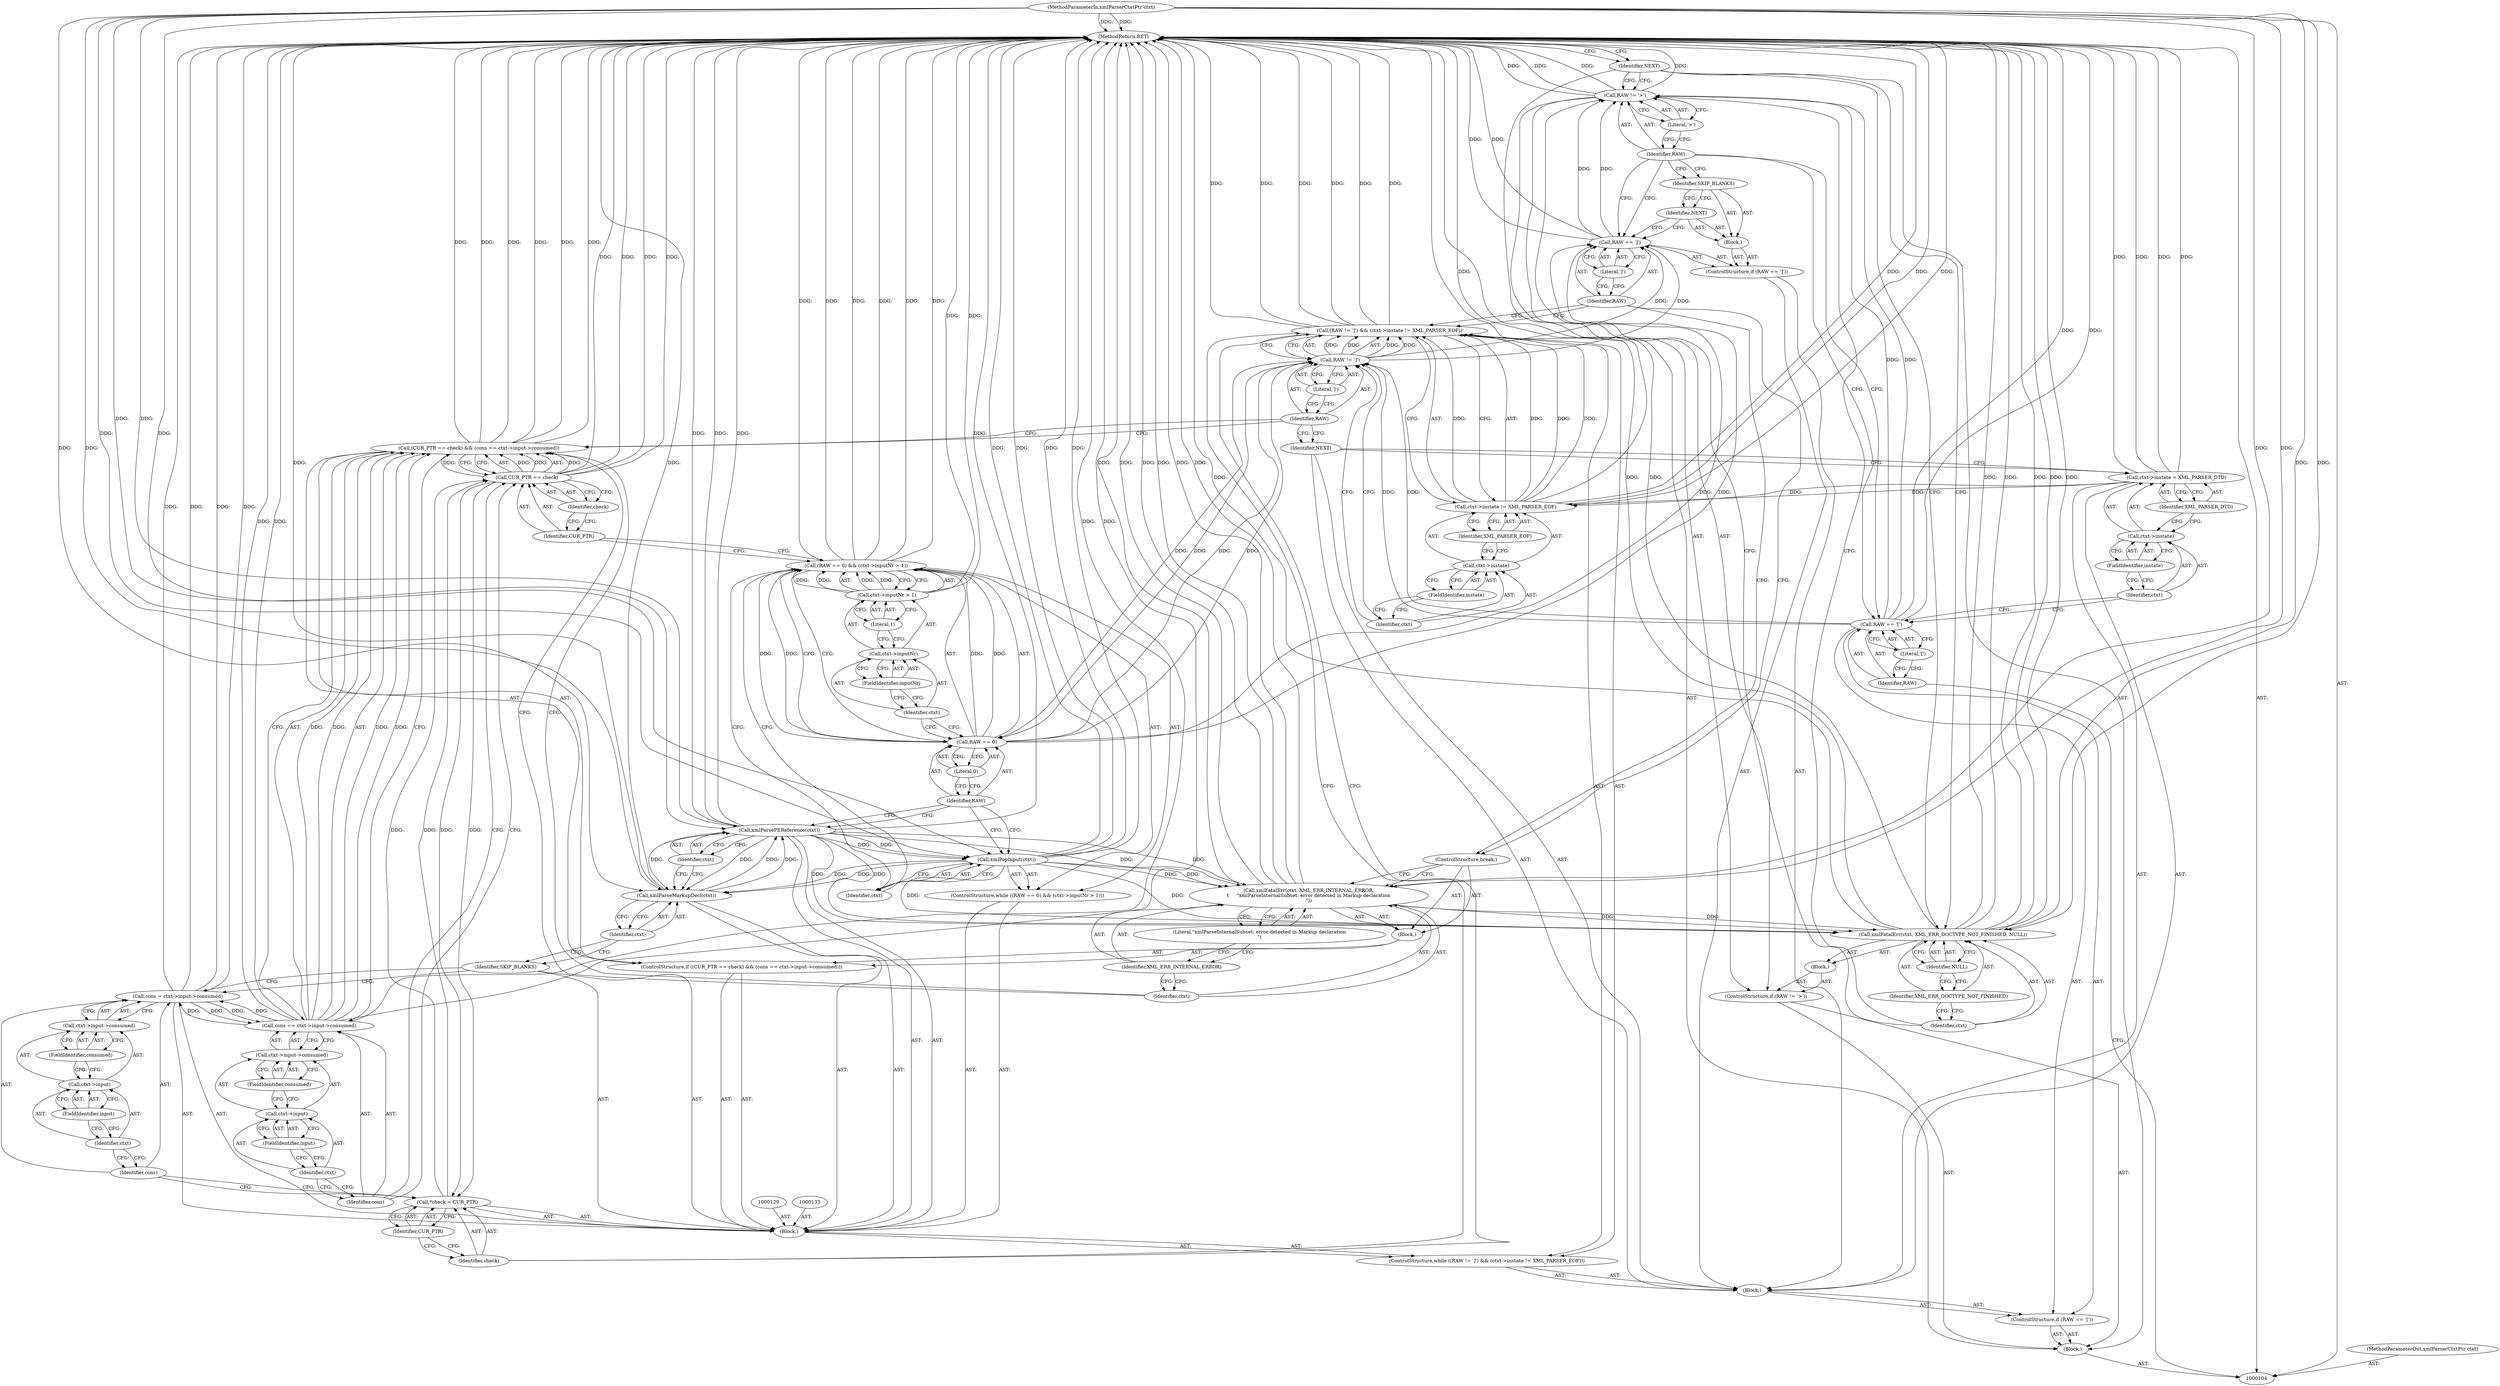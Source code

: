 digraph "0_Chrome_d0947db40187f4708c58e64cbd6013faf9eddeed_23" {
"1000193" [label="(MethodReturn,RET)"];
"1000105" [label="(MethodParameterIn,xmlParserCtxtPtr ctxt)"];
"1000251" [label="(MethodParameterOut,xmlParserCtxtPtr ctxt)"];
"1000106" [label="(Block,)"];
"1000118" [label="(ControlStructure,while ((RAW != ']') && (ctxt->instate != XML_PARSER_EOF)))"];
"1000122" [label="(Literal,']')"];
"1000123" [label="(Call,ctxt->instate != XML_PARSER_EOF)"];
"1000124" [label="(Call,ctxt->instate)"];
"1000125" [label="(Identifier,ctxt)"];
"1000126" [label="(FieldIdentifier,instate)"];
"1000127" [label="(Identifier,XML_PARSER_EOF)"];
"1000119" [label="(Call,(RAW != ']') && (ctxt->instate != XML_PARSER_EOF))"];
"1000120" [label="(Call,RAW != ']')"];
"1000121" [label="(Identifier,RAW)"];
"1000130" [label="(Call,*check = CUR_PTR)"];
"1000131" [label="(Identifier,check)"];
"1000132" [label="(Identifier,CUR_PTR)"];
"1000134" [label="(Call,cons = ctxt->input->consumed)"];
"1000135" [label="(Identifier,cons)"];
"1000136" [label="(Call,ctxt->input->consumed)"];
"1000137" [label="(Call,ctxt->input)"];
"1000138" [label="(Identifier,ctxt)"];
"1000139" [label="(FieldIdentifier,input)"];
"1000140" [label="(FieldIdentifier,consumed)"];
"1000128" [label="(Block,)"];
"1000141" [label="(Identifier,SKIP_BLANKS)"];
"1000143" [label="(Identifier,ctxt)"];
"1000142" [label="(Call,xmlParseMarkupDecl(ctxt))"];
"1000145" [label="(Identifier,ctxt)"];
"1000144" [label="(Call,xmlParsePEReference(ctxt))"];
"1000147" [label="(Call,(RAW == 0) && (ctxt->inputNr > 1))"];
"1000148" [label="(Call,RAW == 0)"];
"1000149" [label="(Identifier,RAW)"];
"1000150" [label="(Literal,0)"];
"1000151" [label="(Call,ctxt->inputNr > 1)"];
"1000152" [label="(Call,ctxt->inputNr)"];
"1000153" [label="(Identifier,ctxt)"];
"1000154" [label="(FieldIdentifier,inputNr)"];
"1000155" [label="(Literal,1)"];
"1000146" [label="(ControlStructure,while ((RAW == 0) && (ctxt->inputNr > 1)))"];
"1000157" [label="(Identifier,ctxt)"];
"1000156" [label="(Call,xmlPopInput(ctxt))"];
"1000160" [label="(Call,CUR_PTR == check)"];
"1000161" [label="(Identifier,CUR_PTR)"];
"1000162" [label="(Identifier,check)"];
"1000163" [label="(Call,cons == ctxt->input->consumed)"];
"1000164" [label="(Identifier,cons)"];
"1000165" [label="(Call,ctxt->input->consumed)"];
"1000166" [label="(Call,ctxt->input)"];
"1000167" [label="(Identifier,ctxt)"];
"1000168" [label="(FieldIdentifier,input)"];
"1000158" [label="(ControlStructure,if ((CUR_PTR == check) && (cons == ctxt->input->consumed)))"];
"1000169" [label="(FieldIdentifier,consumed)"];
"1000170" [label="(Block,)"];
"1000159" [label="(Call,(CUR_PTR == check) && (cons == ctxt->input->consumed))"];
"1000172" [label="(Identifier,ctxt)"];
"1000171" [label="(Call,xmlFatalErr(ctxt, XML_ERR_INTERNAL_ERROR,\n\t     \"xmlParseInternalSubset: error detected in Markup declaration\n\"))"];
"1000173" [label="(Identifier,XML_ERR_INTERNAL_ERROR)"];
"1000174" [label="(Literal,\"xmlParseInternalSubset: error detected in Markup declaration\n\")"];
"1000175" [label="(ControlStructure,break;)"];
"1000176" [label="(ControlStructure,if (RAW == ']'))"];
"1000179" [label="(Literal,']')"];
"1000180" [label="(Block,)"];
"1000177" [label="(Call,RAW == ']')"];
"1000178" [label="(Identifier,RAW)"];
"1000181" [label="(Identifier,NEXT)"];
"1000182" [label="(Identifier,SKIP_BLANKS)"];
"1000186" [label="(Literal,'>')"];
"1000187" [label="(Block,)"];
"1000183" [label="(ControlStructure,if (RAW != '>'))"];
"1000184" [label="(Call,RAW != '>')"];
"1000185" [label="(Identifier,RAW)"];
"1000188" [label="(Call,xmlFatalErr(ctxt, XML_ERR_DOCTYPE_NOT_FINISHED, NULL))"];
"1000189" [label="(Identifier,ctxt)"];
"1000190" [label="(Identifier,XML_ERR_DOCTYPE_NOT_FINISHED)"];
"1000191" [label="(Identifier,NULL)"];
"1000192" [label="(Identifier,NEXT)"];
"1000110" [label="(Literal,'[')"];
"1000111" [label="(Block,)"];
"1000107" [label="(ControlStructure,if (RAW == '['))"];
"1000108" [label="(Call,RAW == '[')"];
"1000109" [label="(Identifier,RAW)"];
"1000115" [label="(FieldIdentifier,instate)"];
"1000116" [label="(Identifier,XML_PARSER_DTD)"];
"1000112" [label="(Call,ctxt->instate = XML_PARSER_DTD)"];
"1000113" [label="(Call,ctxt->instate)"];
"1000114" [label="(Identifier,ctxt)"];
"1000117" [label="(Identifier,NEXT)"];
"1000193" -> "1000104"  [label="AST: "];
"1000193" -> "1000192"  [label="CFG: "];
"1000108" -> "1000193"  [label="DDG: "];
"1000184" -> "1000193"  [label="DDG: "];
"1000184" -> "1000193"  [label="DDG: "];
"1000147" -> "1000193"  [label="DDG: "];
"1000147" -> "1000193"  [label="DDG: "];
"1000147" -> "1000193"  [label="DDG: "];
"1000188" -> "1000193"  [label="DDG: "];
"1000188" -> "1000193"  [label="DDG: "];
"1000188" -> "1000193"  [label="DDG: "];
"1000188" -> "1000193"  [label="DDG: "];
"1000156" -> "1000193"  [label="DDG: "];
"1000156" -> "1000193"  [label="DDG: "];
"1000105" -> "1000193"  [label="DDG: "];
"1000119" -> "1000193"  [label="DDG: "];
"1000119" -> "1000193"  [label="DDG: "];
"1000119" -> "1000193"  [label="DDG: "];
"1000123" -> "1000193"  [label="DDG: "];
"1000123" -> "1000193"  [label="DDG: "];
"1000177" -> "1000193"  [label="DDG: "];
"1000159" -> "1000193"  [label="DDG: "];
"1000159" -> "1000193"  [label="DDG: "];
"1000159" -> "1000193"  [label="DDG: "];
"1000163" -> "1000193"  [label="DDG: "];
"1000163" -> "1000193"  [label="DDG: "];
"1000171" -> "1000193"  [label="DDG: "];
"1000171" -> "1000193"  [label="DDG: "];
"1000171" -> "1000193"  [label="DDG: "];
"1000142" -> "1000193"  [label="DDG: "];
"1000151" -> "1000193"  [label="DDG: "];
"1000144" -> "1000193"  [label="DDG: "];
"1000144" -> "1000193"  [label="DDG: "];
"1000134" -> "1000193"  [label="DDG: "];
"1000134" -> "1000193"  [label="DDG: "];
"1000112" -> "1000193"  [label="DDG: "];
"1000112" -> "1000193"  [label="DDG: "];
"1000160" -> "1000193"  [label="DDG: "];
"1000160" -> "1000193"  [label="DDG: "];
"1000105" -> "1000104"  [label="AST: "];
"1000105" -> "1000193"  [label="DDG: "];
"1000105" -> "1000142"  [label="DDG: "];
"1000105" -> "1000144"  [label="DDG: "];
"1000105" -> "1000156"  [label="DDG: "];
"1000105" -> "1000171"  [label="DDG: "];
"1000105" -> "1000188"  [label="DDG: "];
"1000251" -> "1000104"  [label="AST: "];
"1000106" -> "1000104"  [label="AST: "];
"1000107" -> "1000106"  [label="AST: "];
"1000183" -> "1000106"  [label="AST: "];
"1000192" -> "1000106"  [label="AST: "];
"1000118" -> "1000111"  [label="AST: "];
"1000119" -> "1000118"  [label="AST: "];
"1000128" -> "1000118"  [label="AST: "];
"1000122" -> "1000120"  [label="AST: "];
"1000122" -> "1000121"  [label="CFG: "];
"1000120" -> "1000122"  [label="CFG: "];
"1000123" -> "1000119"  [label="AST: "];
"1000123" -> "1000127"  [label="CFG: "];
"1000124" -> "1000123"  [label="AST: "];
"1000127" -> "1000123"  [label="AST: "];
"1000119" -> "1000123"  [label="CFG: "];
"1000123" -> "1000193"  [label="DDG: "];
"1000123" -> "1000193"  [label="DDG: "];
"1000123" -> "1000119"  [label="DDG: "];
"1000123" -> "1000119"  [label="DDG: "];
"1000112" -> "1000123"  [label="DDG: "];
"1000124" -> "1000123"  [label="AST: "];
"1000124" -> "1000126"  [label="CFG: "];
"1000125" -> "1000124"  [label="AST: "];
"1000126" -> "1000124"  [label="AST: "];
"1000127" -> "1000124"  [label="CFG: "];
"1000125" -> "1000124"  [label="AST: "];
"1000125" -> "1000120"  [label="CFG: "];
"1000126" -> "1000125"  [label="CFG: "];
"1000126" -> "1000124"  [label="AST: "];
"1000126" -> "1000125"  [label="CFG: "];
"1000124" -> "1000126"  [label="CFG: "];
"1000127" -> "1000123"  [label="AST: "];
"1000127" -> "1000124"  [label="CFG: "];
"1000123" -> "1000127"  [label="CFG: "];
"1000119" -> "1000118"  [label="AST: "];
"1000119" -> "1000120"  [label="CFG: "];
"1000119" -> "1000123"  [label="CFG: "];
"1000120" -> "1000119"  [label="AST: "];
"1000123" -> "1000119"  [label="AST: "];
"1000131" -> "1000119"  [label="CFG: "];
"1000178" -> "1000119"  [label="CFG: "];
"1000119" -> "1000193"  [label="DDG: "];
"1000119" -> "1000193"  [label="DDG: "];
"1000119" -> "1000193"  [label="DDG: "];
"1000120" -> "1000119"  [label="DDG: "];
"1000120" -> "1000119"  [label="DDG: "];
"1000123" -> "1000119"  [label="DDG: "];
"1000123" -> "1000119"  [label="DDG: "];
"1000120" -> "1000119"  [label="AST: "];
"1000120" -> "1000122"  [label="CFG: "];
"1000121" -> "1000120"  [label="AST: "];
"1000122" -> "1000120"  [label="AST: "];
"1000125" -> "1000120"  [label="CFG: "];
"1000119" -> "1000120"  [label="CFG: "];
"1000120" -> "1000119"  [label="DDG: "];
"1000120" -> "1000119"  [label="DDG: "];
"1000148" -> "1000120"  [label="DDG: "];
"1000108" -> "1000120"  [label="DDG: "];
"1000120" -> "1000148"  [label="DDG: "];
"1000120" -> "1000177"  [label="DDG: "];
"1000121" -> "1000120"  [label="AST: "];
"1000121" -> "1000159"  [label="CFG: "];
"1000121" -> "1000117"  [label="CFG: "];
"1000122" -> "1000121"  [label="CFG: "];
"1000130" -> "1000128"  [label="AST: "];
"1000130" -> "1000132"  [label="CFG: "];
"1000131" -> "1000130"  [label="AST: "];
"1000132" -> "1000130"  [label="AST: "];
"1000135" -> "1000130"  [label="CFG: "];
"1000160" -> "1000130"  [label="DDG: "];
"1000130" -> "1000160"  [label="DDG: "];
"1000131" -> "1000130"  [label="AST: "];
"1000131" -> "1000119"  [label="CFG: "];
"1000132" -> "1000131"  [label="CFG: "];
"1000132" -> "1000130"  [label="AST: "];
"1000132" -> "1000131"  [label="CFG: "];
"1000130" -> "1000132"  [label="CFG: "];
"1000134" -> "1000128"  [label="AST: "];
"1000134" -> "1000136"  [label="CFG: "];
"1000135" -> "1000134"  [label="AST: "];
"1000136" -> "1000134"  [label="AST: "];
"1000141" -> "1000134"  [label="CFG: "];
"1000134" -> "1000193"  [label="DDG: "];
"1000134" -> "1000193"  [label="DDG: "];
"1000163" -> "1000134"  [label="DDG: "];
"1000134" -> "1000163"  [label="DDG: "];
"1000135" -> "1000134"  [label="AST: "];
"1000135" -> "1000130"  [label="CFG: "];
"1000138" -> "1000135"  [label="CFG: "];
"1000136" -> "1000134"  [label="AST: "];
"1000136" -> "1000140"  [label="CFG: "];
"1000137" -> "1000136"  [label="AST: "];
"1000140" -> "1000136"  [label="AST: "];
"1000134" -> "1000136"  [label="CFG: "];
"1000137" -> "1000136"  [label="AST: "];
"1000137" -> "1000139"  [label="CFG: "];
"1000138" -> "1000137"  [label="AST: "];
"1000139" -> "1000137"  [label="AST: "];
"1000140" -> "1000137"  [label="CFG: "];
"1000138" -> "1000137"  [label="AST: "];
"1000138" -> "1000135"  [label="CFG: "];
"1000139" -> "1000138"  [label="CFG: "];
"1000139" -> "1000137"  [label="AST: "];
"1000139" -> "1000138"  [label="CFG: "];
"1000137" -> "1000139"  [label="CFG: "];
"1000140" -> "1000136"  [label="AST: "];
"1000140" -> "1000137"  [label="CFG: "];
"1000136" -> "1000140"  [label="CFG: "];
"1000128" -> "1000118"  [label="AST: "];
"1000129" -> "1000128"  [label="AST: "];
"1000130" -> "1000128"  [label="AST: "];
"1000133" -> "1000128"  [label="AST: "];
"1000134" -> "1000128"  [label="AST: "];
"1000141" -> "1000128"  [label="AST: "];
"1000142" -> "1000128"  [label="AST: "];
"1000144" -> "1000128"  [label="AST: "];
"1000146" -> "1000128"  [label="AST: "];
"1000158" -> "1000128"  [label="AST: "];
"1000141" -> "1000128"  [label="AST: "];
"1000141" -> "1000134"  [label="CFG: "];
"1000143" -> "1000141"  [label="CFG: "];
"1000143" -> "1000142"  [label="AST: "];
"1000143" -> "1000141"  [label="CFG: "];
"1000142" -> "1000143"  [label="CFG: "];
"1000142" -> "1000128"  [label="AST: "];
"1000142" -> "1000143"  [label="CFG: "];
"1000143" -> "1000142"  [label="AST: "];
"1000145" -> "1000142"  [label="CFG: "];
"1000142" -> "1000193"  [label="DDG: "];
"1000156" -> "1000142"  [label="DDG: "];
"1000144" -> "1000142"  [label="DDG: "];
"1000105" -> "1000142"  [label="DDG: "];
"1000142" -> "1000144"  [label="DDG: "];
"1000145" -> "1000144"  [label="AST: "];
"1000145" -> "1000142"  [label="CFG: "];
"1000144" -> "1000145"  [label="CFG: "];
"1000144" -> "1000128"  [label="AST: "];
"1000144" -> "1000145"  [label="CFG: "];
"1000145" -> "1000144"  [label="AST: "];
"1000149" -> "1000144"  [label="CFG: "];
"1000144" -> "1000193"  [label="DDG: "];
"1000144" -> "1000193"  [label="DDG: "];
"1000144" -> "1000142"  [label="DDG: "];
"1000142" -> "1000144"  [label="DDG: "];
"1000105" -> "1000144"  [label="DDG: "];
"1000144" -> "1000156"  [label="DDG: "];
"1000144" -> "1000171"  [label="DDG: "];
"1000144" -> "1000188"  [label="DDG: "];
"1000147" -> "1000146"  [label="AST: "];
"1000147" -> "1000148"  [label="CFG: "];
"1000147" -> "1000151"  [label="CFG: "];
"1000148" -> "1000147"  [label="AST: "];
"1000151" -> "1000147"  [label="AST: "];
"1000157" -> "1000147"  [label="CFG: "];
"1000161" -> "1000147"  [label="CFG: "];
"1000147" -> "1000193"  [label="DDG: "];
"1000147" -> "1000193"  [label="DDG: "];
"1000147" -> "1000193"  [label="DDG: "];
"1000148" -> "1000147"  [label="DDG: "];
"1000148" -> "1000147"  [label="DDG: "];
"1000151" -> "1000147"  [label="DDG: "];
"1000151" -> "1000147"  [label="DDG: "];
"1000148" -> "1000147"  [label="AST: "];
"1000148" -> "1000150"  [label="CFG: "];
"1000149" -> "1000148"  [label="AST: "];
"1000150" -> "1000148"  [label="AST: "];
"1000153" -> "1000148"  [label="CFG: "];
"1000147" -> "1000148"  [label="CFG: "];
"1000148" -> "1000120"  [label="DDG: "];
"1000148" -> "1000147"  [label="DDG: "];
"1000148" -> "1000147"  [label="DDG: "];
"1000120" -> "1000148"  [label="DDG: "];
"1000148" -> "1000177"  [label="DDG: "];
"1000149" -> "1000148"  [label="AST: "];
"1000149" -> "1000156"  [label="CFG: "];
"1000149" -> "1000144"  [label="CFG: "];
"1000150" -> "1000149"  [label="CFG: "];
"1000150" -> "1000148"  [label="AST: "];
"1000150" -> "1000149"  [label="CFG: "];
"1000148" -> "1000150"  [label="CFG: "];
"1000151" -> "1000147"  [label="AST: "];
"1000151" -> "1000155"  [label="CFG: "];
"1000152" -> "1000151"  [label="AST: "];
"1000155" -> "1000151"  [label="AST: "];
"1000147" -> "1000151"  [label="CFG: "];
"1000151" -> "1000193"  [label="DDG: "];
"1000151" -> "1000147"  [label="DDG: "];
"1000151" -> "1000147"  [label="DDG: "];
"1000152" -> "1000151"  [label="AST: "];
"1000152" -> "1000154"  [label="CFG: "];
"1000153" -> "1000152"  [label="AST: "];
"1000154" -> "1000152"  [label="AST: "];
"1000155" -> "1000152"  [label="CFG: "];
"1000153" -> "1000152"  [label="AST: "];
"1000153" -> "1000148"  [label="CFG: "];
"1000154" -> "1000153"  [label="CFG: "];
"1000154" -> "1000152"  [label="AST: "];
"1000154" -> "1000153"  [label="CFG: "];
"1000152" -> "1000154"  [label="CFG: "];
"1000155" -> "1000151"  [label="AST: "];
"1000155" -> "1000152"  [label="CFG: "];
"1000151" -> "1000155"  [label="CFG: "];
"1000146" -> "1000128"  [label="AST: "];
"1000147" -> "1000146"  [label="AST: "];
"1000156" -> "1000146"  [label="AST: "];
"1000157" -> "1000156"  [label="AST: "];
"1000157" -> "1000147"  [label="CFG: "];
"1000156" -> "1000157"  [label="CFG: "];
"1000156" -> "1000146"  [label="AST: "];
"1000156" -> "1000157"  [label="CFG: "];
"1000157" -> "1000156"  [label="AST: "];
"1000149" -> "1000156"  [label="CFG: "];
"1000156" -> "1000193"  [label="DDG: "];
"1000156" -> "1000193"  [label="DDG: "];
"1000156" -> "1000142"  [label="DDG: "];
"1000144" -> "1000156"  [label="DDG: "];
"1000105" -> "1000156"  [label="DDG: "];
"1000156" -> "1000171"  [label="DDG: "];
"1000156" -> "1000188"  [label="DDG: "];
"1000160" -> "1000159"  [label="AST: "];
"1000160" -> "1000162"  [label="CFG: "];
"1000161" -> "1000160"  [label="AST: "];
"1000162" -> "1000160"  [label="AST: "];
"1000164" -> "1000160"  [label="CFG: "];
"1000159" -> "1000160"  [label="CFG: "];
"1000160" -> "1000193"  [label="DDG: "];
"1000160" -> "1000193"  [label="DDG: "];
"1000160" -> "1000130"  [label="DDG: "];
"1000160" -> "1000159"  [label="DDG: "];
"1000160" -> "1000159"  [label="DDG: "];
"1000130" -> "1000160"  [label="DDG: "];
"1000161" -> "1000160"  [label="AST: "];
"1000161" -> "1000147"  [label="CFG: "];
"1000162" -> "1000161"  [label="CFG: "];
"1000162" -> "1000160"  [label="AST: "];
"1000162" -> "1000161"  [label="CFG: "];
"1000160" -> "1000162"  [label="CFG: "];
"1000163" -> "1000159"  [label="AST: "];
"1000163" -> "1000165"  [label="CFG: "];
"1000164" -> "1000163"  [label="AST: "];
"1000165" -> "1000163"  [label="AST: "];
"1000159" -> "1000163"  [label="CFG: "];
"1000163" -> "1000193"  [label="DDG: "];
"1000163" -> "1000193"  [label="DDG: "];
"1000163" -> "1000134"  [label="DDG: "];
"1000163" -> "1000159"  [label="DDG: "];
"1000163" -> "1000159"  [label="DDG: "];
"1000134" -> "1000163"  [label="DDG: "];
"1000164" -> "1000163"  [label="AST: "];
"1000164" -> "1000160"  [label="CFG: "];
"1000167" -> "1000164"  [label="CFG: "];
"1000165" -> "1000163"  [label="AST: "];
"1000165" -> "1000169"  [label="CFG: "];
"1000166" -> "1000165"  [label="AST: "];
"1000169" -> "1000165"  [label="AST: "];
"1000163" -> "1000165"  [label="CFG: "];
"1000166" -> "1000165"  [label="AST: "];
"1000166" -> "1000168"  [label="CFG: "];
"1000167" -> "1000166"  [label="AST: "];
"1000168" -> "1000166"  [label="AST: "];
"1000169" -> "1000166"  [label="CFG: "];
"1000167" -> "1000166"  [label="AST: "];
"1000167" -> "1000164"  [label="CFG: "];
"1000168" -> "1000167"  [label="CFG: "];
"1000168" -> "1000166"  [label="AST: "];
"1000168" -> "1000167"  [label="CFG: "];
"1000166" -> "1000168"  [label="CFG: "];
"1000158" -> "1000128"  [label="AST: "];
"1000159" -> "1000158"  [label="AST: "];
"1000170" -> "1000158"  [label="AST: "];
"1000169" -> "1000165"  [label="AST: "];
"1000169" -> "1000166"  [label="CFG: "];
"1000165" -> "1000169"  [label="CFG: "];
"1000170" -> "1000158"  [label="AST: "];
"1000171" -> "1000170"  [label="AST: "];
"1000175" -> "1000170"  [label="AST: "];
"1000159" -> "1000158"  [label="AST: "];
"1000159" -> "1000160"  [label="CFG: "];
"1000159" -> "1000163"  [label="CFG: "];
"1000160" -> "1000159"  [label="AST: "];
"1000163" -> "1000159"  [label="AST: "];
"1000121" -> "1000159"  [label="CFG: "];
"1000172" -> "1000159"  [label="CFG: "];
"1000159" -> "1000193"  [label="DDG: "];
"1000159" -> "1000193"  [label="DDG: "];
"1000159" -> "1000193"  [label="DDG: "];
"1000160" -> "1000159"  [label="DDG: "];
"1000160" -> "1000159"  [label="DDG: "];
"1000163" -> "1000159"  [label="DDG: "];
"1000163" -> "1000159"  [label="DDG: "];
"1000172" -> "1000171"  [label="AST: "];
"1000172" -> "1000159"  [label="CFG: "];
"1000173" -> "1000172"  [label="CFG: "];
"1000171" -> "1000170"  [label="AST: "];
"1000171" -> "1000174"  [label="CFG: "];
"1000172" -> "1000171"  [label="AST: "];
"1000173" -> "1000171"  [label="AST: "];
"1000174" -> "1000171"  [label="AST: "];
"1000175" -> "1000171"  [label="CFG: "];
"1000171" -> "1000193"  [label="DDG: "];
"1000171" -> "1000193"  [label="DDG: "];
"1000171" -> "1000193"  [label="DDG: "];
"1000156" -> "1000171"  [label="DDG: "];
"1000144" -> "1000171"  [label="DDG: "];
"1000105" -> "1000171"  [label="DDG: "];
"1000171" -> "1000188"  [label="DDG: "];
"1000173" -> "1000171"  [label="AST: "];
"1000173" -> "1000172"  [label="CFG: "];
"1000174" -> "1000173"  [label="CFG: "];
"1000174" -> "1000171"  [label="AST: "];
"1000174" -> "1000173"  [label="CFG: "];
"1000171" -> "1000174"  [label="CFG: "];
"1000175" -> "1000170"  [label="AST: "];
"1000175" -> "1000171"  [label="CFG: "];
"1000178" -> "1000175"  [label="CFG: "];
"1000176" -> "1000111"  [label="AST: "];
"1000177" -> "1000176"  [label="AST: "];
"1000180" -> "1000176"  [label="AST: "];
"1000179" -> "1000177"  [label="AST: "];
"1000179" -> "1000178"  [label="CFG: "];
"1000177" -> "1000179"  [label="CFG: "];
"1000180" -> "1000176"  [label="AST: "];
"1000181" -> "1000180"  [label="AST: "];
"1000182" -> "1000180"  [label="AST: "];
"1000177" -> "1000176"  [label="AST: "];
"1000177" -> "1000179"  [label="CFG: "];
"1000178" -> "1000177"  [label="AST: "];
"1000179" -> "1000177"  [label="AST: "];
"1000181" -> "1000177"  [label="CFG: "];
"1000185" -> "1000177"  [label="CFG: "];
"1000177" -> "1000193"  [label="DDG: "];
"1000120" -> "1000177"  [label="DDG: "];
"1000148" -> "1000177"  [label="DDG: "];
"1000177" -> "1000184"  [label="DDG: "];
"1000178" -> "1000177"  [label="AST: "];
"1000178" -> "1000119"  [label="CFG: "];
"1000178" -> "1000175"  [label="CFG: "];
"1000179" -> "1000178"  [label="CFG: "];
"1000181" -> "1000180"  [label="AST: "];
"1000181" -> "1000177"  [label="CFG: "];
"1000182" -> "1000181"  [label="CFG: "];
"1000182" -> "1000180"  [label="AST: "];
"1000182" -> "1000181"  [label="CFG: "];
"1000185" -> "1000182"  [label="CFG: "];
"1000186" -> "1000184"  [label="AST: "];
"1000186" -> "1000185"  [label="CFG: "];
"1000184" -> "1000186"  [label="CFG: "];
"1000187" -> "1000183"  [label="AST: "];
"1000188" -> "1000187"  [label="AST: "];
"1000183" -> "1000106"  [label="AST: "];
"1000184" -> "1000183"  [label="AST: "];
"1000187" -> "1000183"  [label="AST: "];
"1000184" -> "1000183"  [label="AST: "];
"1000184" -> "1000186"  [label="CFG: "];
"1000185" -> "1000184"  [label="AST: "];
"1000186" -> "1000184"  [label="AST: "];
"1000189" -> "1000184"  [label="CFG: "];
"1000192" -> "1000184"  [label="CFG: "];
"1000184" -> "1000193"  [label="DDG: "];
"1000184" -> "1000193"  [label="DDG: "];
"1000177" -> "1000184"  [label="DDG: "];
"1000108" -> "1000184"  [label="DDG: "];
"1000185" -> "1000184"  [label="AST: "];
"1000185" -> "1000182"  [label="CFG: "];
"1000185" -> "1000177"  [label="CFG: "];
"1000185" -> "1000108"  [label="CFG: "];
"1000186" -> "1000185"  [label="CFG: "];
"1000188" -> "1000187"  [label="AST: "];
"1000188" -> "1000191"  [label="CFG: "];
"1000189" -> "1000188"  [label="AST: "];
"1000190" -> "1000188"  [label="AST: "];
"1000191" -> "1000188"  [label="AST: "];
"1000192" -> "1000188"  [label="CFG: "];
"1000188" -> "1000193"  [label="DDG: "];
"1000188" -> "1000193"  [label="DDG: "];
"1000188" -> "1000193"  [label="DDG: "];
"1000188" -> "1000193"  [label="DDG: "];
"1000171" -> "1000188"  [label="DDG: "];
"1000156" -> "1000188"  [label="DDG: "];
"1000144" -> "1000188"  [label="DDG: "];
"1000105" -> "1000188"  [label="DDG: "];
"1000189" -> "1000188"  [label="AST: "];
"1000189" -> "1000184"  [label="CFG: "];
"1000190" -> "1000189"  [label="CFG: "];
"1000190" -> "1000188"  [label="AST: "];
"1000190" -> "1000189"  [label="CFG: "];
"1000191" -> "1000190"  [label="CFG: "];
"1000191" -> "1000188"  [label="AST: "];
"1000191" -> "1000190"  [label="CFG: "];
"1000188" -> "1000191"  [label="CFG: "];
"1000192" -> "1000106"  [label="AST: "];
"1000192" -> "1000188"  [label="CFG: "];
"1000192" -> "1000184"  [label="CFG: "];
"1000193" -> "1000192"  [label="CFG: "];
"1000110" -> "1000108"  [label="AST: "];
"1000110" -> "1000109"  [label="CFG: "];
"1000108" -> "1000110"  [label="CFG: "];
"1000111" -> "1000107"  [label="AST: "];
"1000112" -> "1000111"  [label="AST: "];
"1000117" -> "1000111"  [label="AST: "];
"1000118" -> "1000111"  [label="AST: "];
"1000176" -> "1000111"  [label="AST: "];
"1000107" -> "1000106"  [label="AST: "];
"1000108" -> "1000107"  [label="AST: "];
"1000111" -> "1000107"  [label="AST: "];
"1000108" -> "1000107"  [label="AST: "];
"1000108" -> "1000110"  [label="CFG: "];
"1000109" -> "1000108"  [label="AST: "];
"1000110" -> "1000108"  [label="AST: "];
"1000114" -> "1000108"  [label="CFG: "];
"1000185" -> "1000108"  [label="CFG: "];
"1000108" -> "1000193"  [label="DDG: "];
"1000108" -> "1000120"  [label="DDG: "];
"1000108" -> "1000184"  [label="DDG: "];
"1000109" -> "1000108"  [label="AST: "];
"1000109" -> "1000104"  [label="CFG: "];
"1000110" -> "1000109"  [label="CFG: "];
"1000115" -> "1000113"  [label="AST: "];
"1000115" -> "1000114"  [label="CFG: "];
"1000113" -> "1000115"  [label="CFG: "];
"1000116" -> "1000112"  [label="AST: "];
"1000116" -> "1000113"  [label="CFG: "];
"1000112" -> "1000116"  [label="CFG: "];
"1000112" -> "1000111"  [label="AST: "];
"1000112" -> "1000116"  [label="CFG: "];
"1000113" -> "1000112"  [label="AST: "];
"1000116" -> "1000112"  [label="AST: "];
"1000117" -> "1000112"  [label="CFG: "];
"1000112" -> "1000193"  [label="DDG: "];
"1000112" -> "1000193"  [label="DDG: "];
"1000112" -> "1000123"  [label="DDG: "];
"1000113" -> "1000112"  [label="AST: "];
"1000113" -> "1000115"  [label="CFG: "];
"1000114" -> "1000113"  [label="AST: "];
"1000115" -> "1000113"  [label="AST: "];
"1000116" -> "1000113"  [label="CFG: "];
"1000114" -> "1000113"  [label="AST: "];
"1000114" -> "1000108"  [label="CFG: "];
"1000115" -> "1000114"  [label="CFG: "];
"1000117" -> "1000111"  [label="AST: "];
"1000117" -> "1000112"  [label="CFG: "];
"1000121" -> "1000117"  [label="CFG: "];
}
